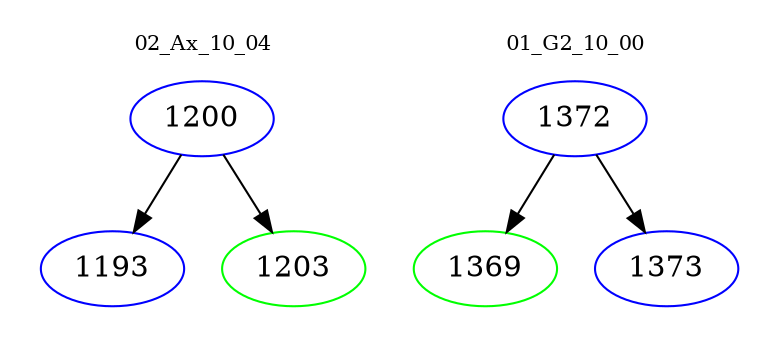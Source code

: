 digraph{
subgraph cluster_0 {
color = white
label = "02_Ax_10_04";
fontsize=10;
T0_1200 [label="1200", color="blue"]
T0_1200 -> T0_1193 [color="black"]
T0_1193 [label="1193", color="blue"]
T0_1200 -> T0_1203 [color="black"]
T0_1203 [label="1203", color="green"]
}
subgraph cluster_1 {
color = white
label = "01_G2_10_00";
fontsize=10;
T1_1372 [label="1372", color="blue"]
T1_1372 -> T1_1369 [color="black"]
T1_1369 [label="1369", color="green"]
T1_1372 -> T1_1373 [color="black"]
T1_1373 [label="1373", color="blue"]
}
}
